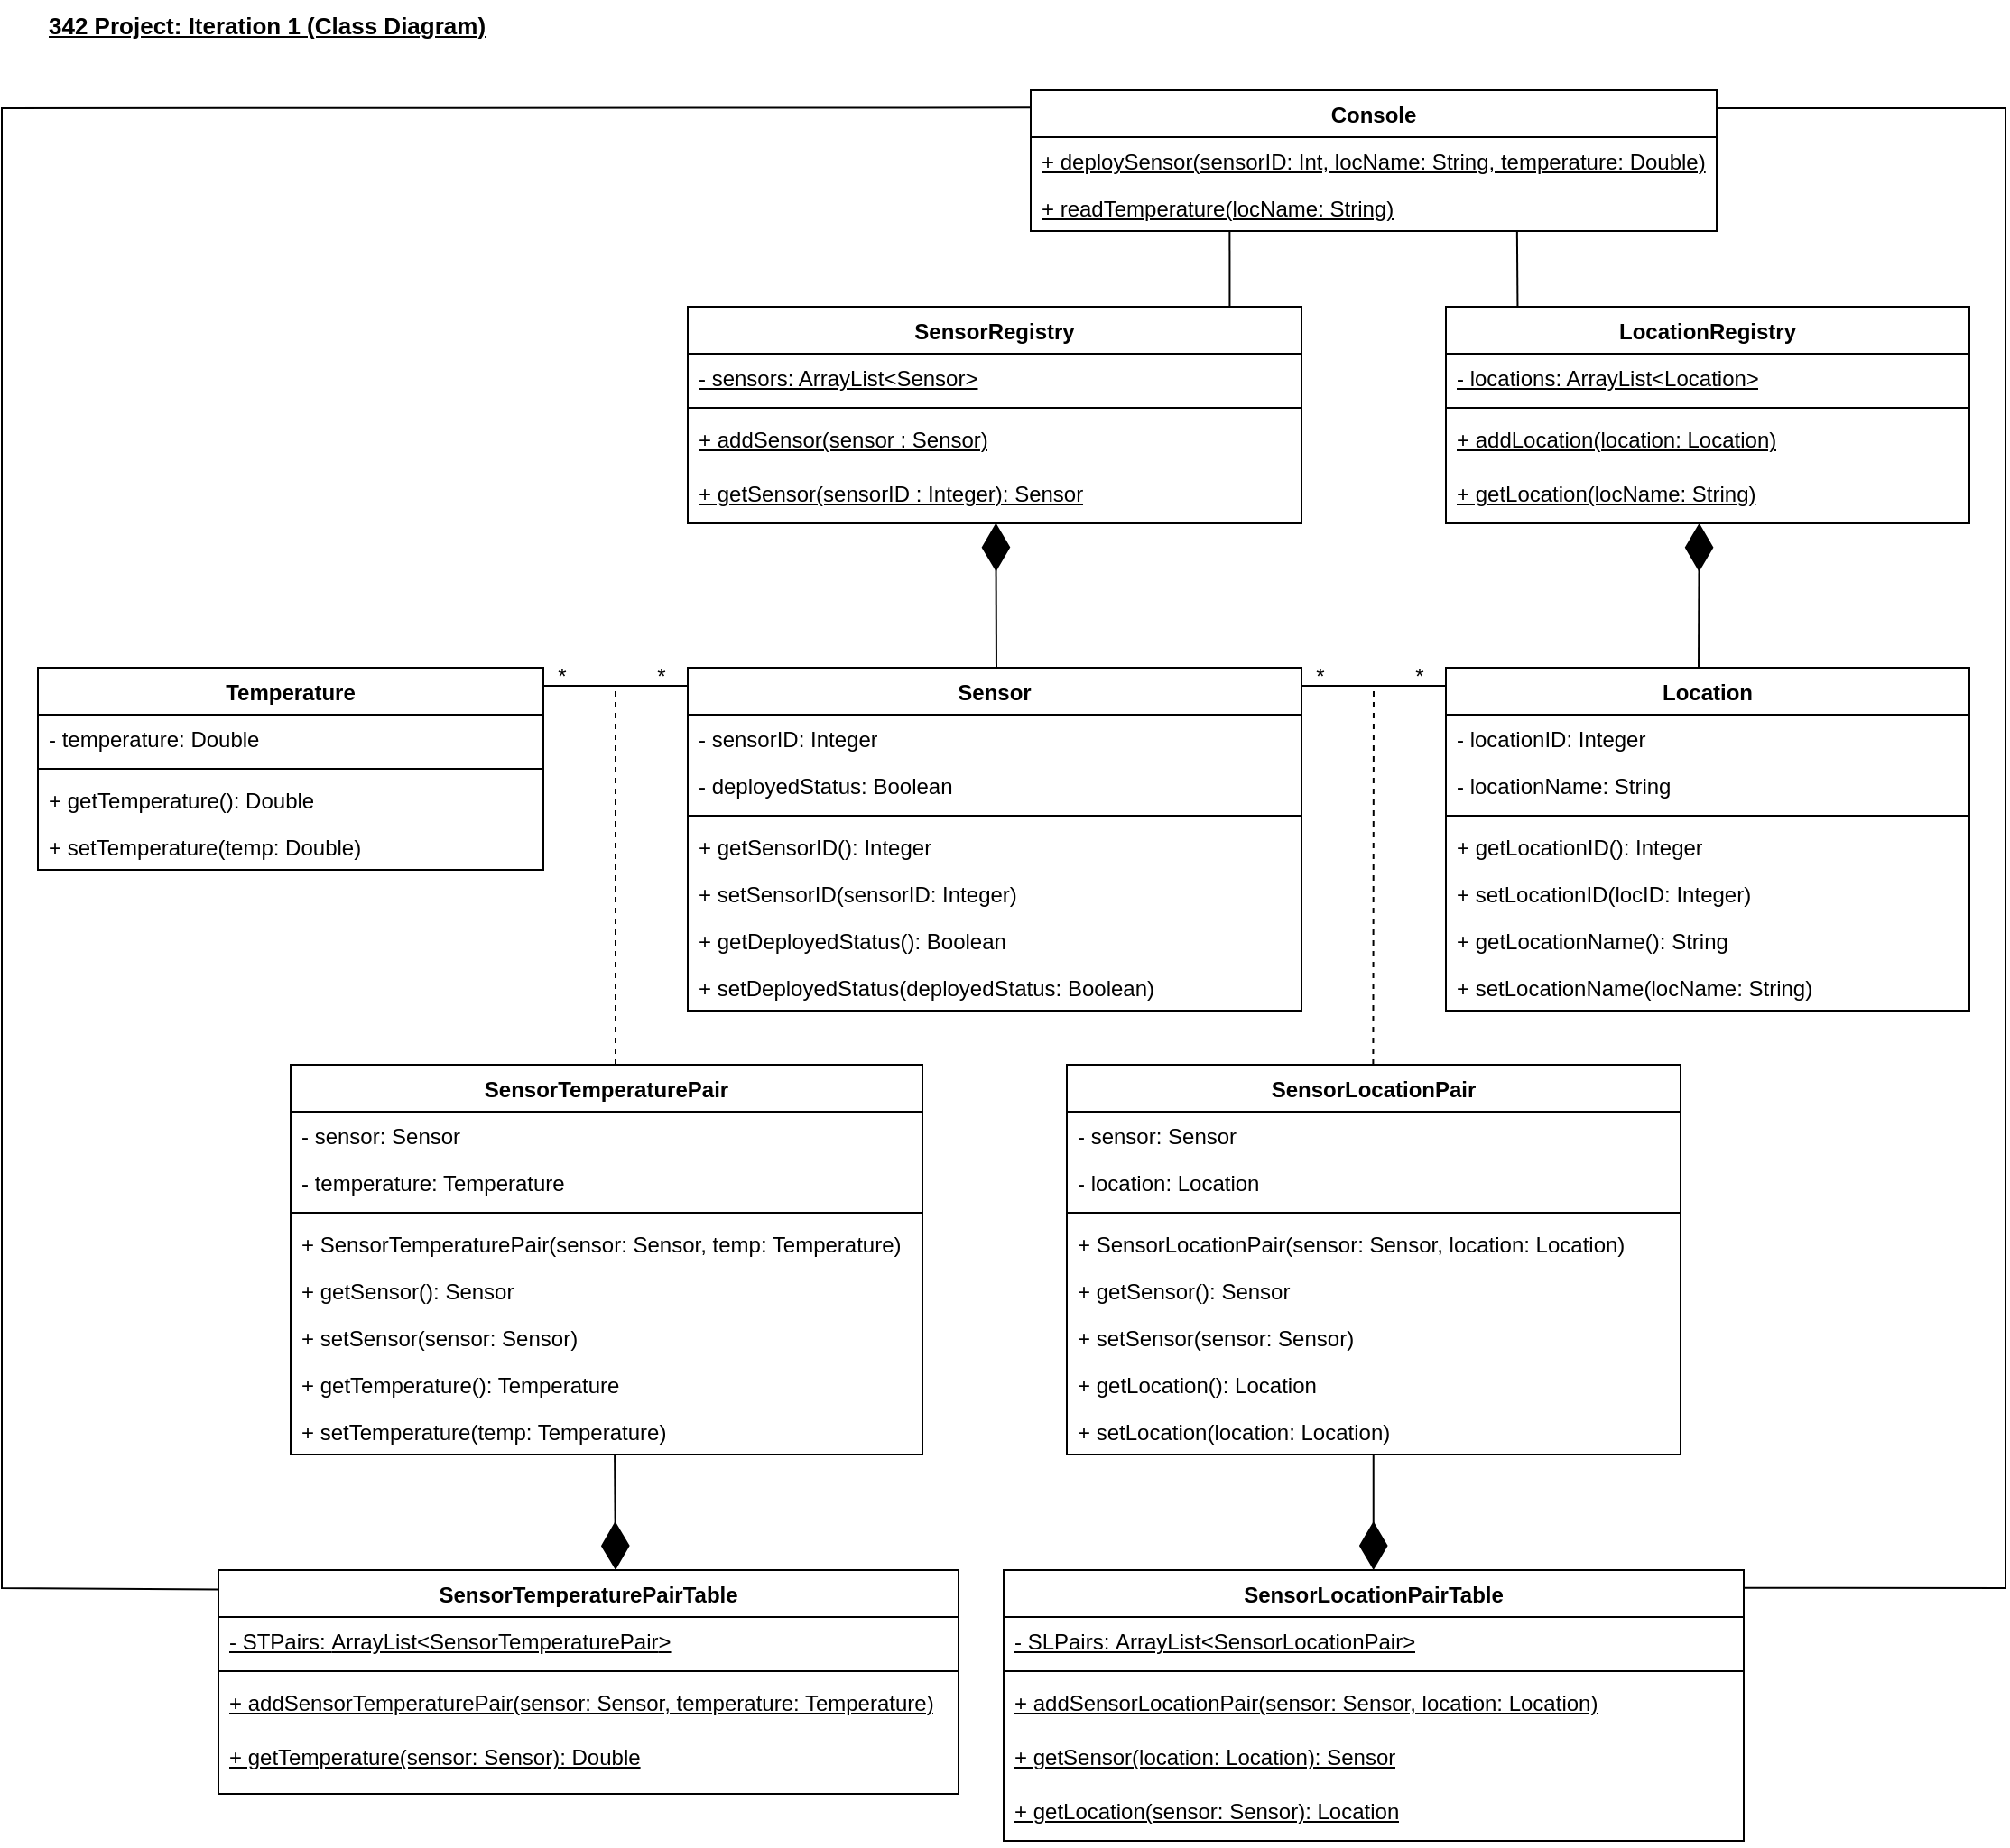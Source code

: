 <mxfile version="22.1.3" type="device">
  <diagram id="C5RBs43oDa-KdzZeNtuy" name="Page-1">
    <mxGraphModel dx="1162" dy="808" grid="1" gridSize="10" guides="1" tooltips="1" connect="1" arrows="1" fold="1" page="0" pageScale="1" pageWidth="827" pageHeight="1169" math="0" shadow="0">
      <root>
        <mxCell id="WIyWlLk6GJQsqaUBKTNV-0" />
        <mxCell id="WIyWlLk6GJQsqaUBKTNV-1" parent="WIyWlLk6GJQsqaUBKTNV-0" />
        <mxCell id="CHJd3dKU5vaAoPa1hFiL-68" value="&lt;u style=&quot;font-size: 13px;&quot;&gt;&lt;b style=&quot;font-size: 13px;&quot;&gt;342 Project: Iteration 1 (Class Diagram)&lt;/b&gt;&lt;/u&gt;" style="text;strokeColor=none;fillColor=none;align=left;verticalAlign=top;spacingLeft=4;spacingRight=4;overflow=hidden;rotatable=0;points=[[0,0.5],[1,0.5]];portConstraint=eastwest;whiteSpace=wrap;html=1;fontSize=13;" parent="WIyWlLk6GJQsqaUBKTNV-1" vertex="1">
          <mxGeometry x="-120" y="-130" width="380" height="26" as="geometry" />
        </mxCell>
        <mxCell id="vjZGegfeTUbtxYdlBe1A-7" value="SensorRegistry" style="swimlane;fontStyle=1;align=center;verticalAlign=top;childLayout=stackLayout;horizontal=1;startSize=26;horizontalStack=0;resizeParent=1;resizeParentMax=0;resizeLast=0;collapsible=1;marginBottom=0;whiteSpace=wrap;html=1;" parent="WIyWlLk6GJQsqaUBKTNV-1" vertex="1">
          <mxGeometry x="240" y="40" width="340" height="120" as="geometry" />
        </mxCell>
        <mxCell id="vjZGegfeTUbtxYdlBe1A-8" value="&lt;u&gt;- sensors: ArrayList&amp;lt;Sensor&amp;gt;&lt;/u&gt;" style="text;strokeColor=none;fillColor=none;align=left;verticalAlign=top;spacingLeft=4;spacingRight=4;overflow=hidden;rotatable=0;points=[[0,0.5],[1,0.5]];portConstraint=eastwest;whiteSpace=wrap;html=1;" parent="vjZGegfeTUbtxYdlBe1A-7" vertex="1">
          <mxGeometry y="26" width="340" height="26" as="geometry" />
        </mxCell>
        <mxCell id="vjZGegfeTUbtxYdlBe1A-9" value="" style="line;strokeWidth=1;fillColor=none;align=left;verticalAlign=middle;spacingTop=-1;spacingLeft=3;spacingRight=3;rotatable=0;labelPosition=right;points=[];portConstraint=eastwest;strokeColor=inherit;" parent="vjZGegfeTUbtxYdlBe1A-7" vertex="1">
          <mxGeometry y="52" width="340" height="8" as="geometry" />
        </mxCell>
        <mxCell id="6i4uKQek8oPUKmoOOdSC-41" value="&lt;span style=&quot;font-family: Helvetica; font-size: 12px; font-style: normal; font-variant-ligatures: normal; font-variant-caps: normal; font-weight: 400; letter-spacing: normal; orphans: 2; text-align: left; text-indent: 0px; text-transform: none; widows: 2; word-spacing: 0px; -webkit-text-stroke-width: 0px; background-color: rgb(255, 255, 255); text-decoration-thickness: initial; text-decoration-style: initial; text-decoration-color: initial; float: none; display: inline !important;&quot;&gt;&lt;u&gt;+ addSensor(sensor : Sensor)&lt;/u&gt;&lt;/span&gt;" style="text;strokeColor=none;fillColor=none;align=left;verticalAlign=top;spacingLeft=4;spacingRight=4;overflow=hidden;rotatable=0;points=[[0,0.5],[1,0.5]];portConstraint=eastwest;whiteSpace=wrap;html=1;" vertex="1" parent="vjZGegfeTUbtxYdlBe1A-7">
          <mxGeometry y="60" width="340" height="30" as="geometry" />
        </mxCell>
        <mxCell id="vjZGegfeTUbtxYdlBe1A-13" value="&lt;span style=&quot;font-family: Helvetica; font-size: 12px; font-style: normal; font-variant-ligatures: normal; font-variant-caps: normal; font-weight: 400; letter-spacing: normal; orphans: 2; text-align: left; text-indent: 0px; text-transform: none; widows: 2; word-spacing: 0px; -webkit-text-stroke-width: 0px; background-color: rgb(255, 255, 255); text-decoration-thickness: initial; text-decoration-style: initial; text-decoration-color: initial; float: none; display: inline !important;&quot;&gt;&lt;u&gt;+ getSensor(sensorID : Integer): Sensor&lt;/u&gt;&lt;/span&gt;" style="text;strokeColor=none;fillColor=none;align=left;verticalAlign=top;spacingLeft=4;spacingRight=4;overflow=hidden;rotatable=0;points=[[0,0.5],[1,0.5]];portConstraint=eastwest;whiteSpace=wrap;html=1;" parent="vjZGegfeTUbtxYdlBe1A-7" vertex="1">
          <mxGeometry y="90" width="340" height="30" as="geometry" />
        </mxCell>
        <mxCell id="vjZGegfeTUbtxYdlBe1A-17" value="Sensor" style="swimlane;fontStyle=1;align=center;verticalAlign=top;childLayout=stackLayout;horizontal=1;startSize=26;horizontalStack=0;resizeParent=1;resizeParentMax=0;resizeLast=0;collapsible=1;marginBottom=0;whiteSpace=wrap;html=1;" parent="WIyWlLk6GJQsqaUBKTNV-1" vertex="1">
          <mxGeometry x="240" y="240" width="340" height="190" as="geometry" />
        </mxCell>
        <mxCell id="vjZGegfeTUbtxYdlBe1A-18" value="- sensorID: Integer" style="text;strokeColor=none;fillColor=none;align=left;verticalAlign=top;spacingLeft=4;spacingRight=4;overflow=hidden;rotatable=0;points=[[0,0.5],[1,0.5]];portConstraint=eastwest;whiteSpace=wrap;html=1;" parent="vjZGegfeTUbtxYdlBe1A-17" vertex="1">
          <mxGeometry y="26" width="340" height="26" as="geometry" />
        </mxCell>
        <mxCell id="vjZGegfeTUbtxYdlBe1A-20" value="- deployedStatus: Boolean" style="text;strokeColor=none;fillColor=none;align=left;verticalAlign=top;spacingLeft=4;spacingRight=4;overflow=hidden;rotatable=0;points=[[0,0.5],[1,0.5]];portConstraint=eastwest;whiteSpace=wrap;html=1;" parent="vjZGegfeTUbtxYdlBe1A-17" vertex="1">
          <mxGeometry y="52" width="340" height="26" as="geometry" />
        </mxCell>
        <mxCell id="vjZGegfeTUbtxYdlBe1A-19" value="" style="line;strokeWidth=1;fillColor=none;align=left;verticalAlign=middle;spacingTop=-1;spacingLeft=3;spacingRight=3;rotatable=0;labelPosition=right;points=[];portConstraint=eastwest;strokeColor=inherit;" parent="vjZGegfeTUbtxYdlBe1A-17" vertex="1">
          <mxGeometry y="78" width="340" height="8" as="geometry" />
        </mxCell>
        <mxCell id="vjZGegfeTUbtxYdlBe1A-23" value="+ getSensorID(): Integer" style="text;strokeColor=none;fillColor=none;align=left;verticalAlign=top;spacingLeft=4;spacingRight=4;overflow=hidden;rotatable=0;points=[[0,0.5],[1,0.5]];portConstraint=eastwest;whiteSpace=wrap;html=1;" parent="vjZGegfeTUbtxYdlBe1A-17" vertex="1">
          <mxGeometry y="86" width="340" height="26" as="geometry" />
        </mxCell>
        <mxCell id="vjZGegfeTUbtxYdlBe1A-24" value="+ setSensorID(sensorID: Integer)" style="text;strokeColor=none;fillColor=none;align=left;verticalAlign=top;spacingLeft=4;spacingRight=4;overflow=hidden;rotatable=0;points=[[0,0.5],[1,0.5]];portConstraint=eastwest;whiteSpace=wrap;html=1;" parent="vjZGegfeTUbtxYdlBe1A-17" vertex="1">
          <mxGeometry y="112" width="340" height="26" as="geometry" />
        </mxCell>
        <mxCell id="vjZGegfeTUbtxYdlBe1A-25" value="+ getDeployedStatus(): Boolean" style="text;strokeColor=none;fillColor=none;align=left;verticalAlign=top;spacingLeft=4;spacingRight=4;overflow=hidden;rotatable=0;points=[[0,0.5],[1,0.5]];portConstraint=eastwest;whiteSpace=wrap;html=1;" parent="vjZGegfeTUbtxYdlBe1A-17" vertex="1">
          <mxGeometry y="138" width="340" height="26" as="geometry" />
        </mxCell>
        <mxCell id="vjZGegfeTUbtxYdlBe1A-28" value="+ setDeployedStatus(deployedStatus: Boolean)" style="text;strokeColor=none;fillColor=none;align=left;verticalAlign=top;spacingLeft=4;spacingRight=4;overflow=hidden;rotatable=0;points=[[0,0.5],[1,0.5]];portConstraint=eastwest;whiteSpace=wrap;html=1;" parent="vjZGegfeTUbtxYdlBe1A-17" vertex="1">
          <mxGeometry y="164" width="340" height="26" as="geometry" />
        </mxCell>
        <mxCell id="vjZGegfeTUbtxYdlBe1A-29" value="LocationRegistry" style="swimlane;fontStyle=1;align=center;verticalAlign=top;childLayout=stackLayout;horizontal=1;startSize=26;horizontalStack=0;resizeParent=1;resizeParentMax=0;resizeLast=0;collapsible=1;marginBottom=0;whiteSpace=wrap;html=1;" parent="WIyWlLk6GJQsqaUBKTNV-1" vertex="1">
          <mxGeometry x="660" y="40" width="290" height="120" as="geometry" />
        </mxCell>
        <mxCell id="vjZGegfeTUbtxYdlBe1A-30" value="&lt;u&gt;- locations: ArrayList&amp;lt;Location&amp;gt;&lt;/u&gt;" style="text;strokeColor=none;fillColor=none;align=left;verticalAlign=top;spacingLeft=4;spacingRight=4;overflow=hidden;rotatable=0;points=[[0,0.5],[1,0.5]];portConstraint=eastwest;whiteSpace=wrap;html=1;" parent="vjZGegfeTUbtxYdlBe1A-29" vertex="1">
          <mxGeometry y="26" width="290" height="26" as="geometry" />
        </mxCell>
        <mxCell id="vjZGegfeTUbtxYdlBe1A-31" value="" style="line;strokeWidth=1;fillColor=none;align=left;verticalAlign=middle;spacingTop=-1;spacingLeft=3;spacingRight=3;rotatable=0;labelPosition=right;points=[];portConstraint=eastwest;strokeColor=inherit;" parent="vjZGegfeTUbtxYdlBe1A-29" vertex="1">
          <mxGeometry y="52" width="290" height="8" as="geometry" />
        </mxCell>
        <mxCell id="6i4uKQek8oPUKmoOOdSC-42" value="&lt;u&gt;+ addLocation(location: Location)&lt;/u&gt;" style="text;strokeColor=none;fillColor=none;align=left;verticalAlign=top;spacingLeft=4;spacingRight=4;overflow=hidden;rotatable=0;points=[[0,0.5],[1,0.5]];portConstraint=eastwest;whiteSpace=wrap;html=1;" vertex="1" parent="vjZGegfeTUbtxYdlBe1A-29">
          <mxGeometry y="60" width="290" height="30" as="geometry" />
        </mxCell>
        <mxCell id="vjZGegfeTUbtxYdlBe1A-33" value="&lt;u&gt;+ getLocation(locName: String)&lt;/u&gt;" style="text;strokeColor=none;fillColor=none;align=left;verticalAlign=top;spacingLeft=4;spacingRight=4;overflow=hidden;rotatable=0;points=[[0,0.5],[1,0.5]];portConstraint=eastwest;whiteSpace=wrap;html=1;" parent="vjZGegfeTUbtxYdlBe1A-29" vertex="1">
          <mxGeometry y="90" width="290" height="30" as="geometry" />
        </mxCell>
        <mxCell id="vjZGegfeTUbtxYdlBe1A-35" value="Location" style="swimlane;fontStyle=1;align=center;verticalAlign=top;childLayout=stackLayout;horizontal=1;startSize=26;horizontalStack=0;resizeParent=1;resizeParentMax=0;resizeLast=0;collapsible=1;marginBottom=0;whiteSpace=wrap;html=1;" parent="WIyWlLk6GJQsqaUBKTNV-1" vertex="1">
          <mxGeometry x="660" y="240" width="290" height="190" as="geometry" />
        </mxCell>
        <mxCell id="vjZGegfeTUbtxYdlBe1A-36" value="- locationID: Integer" style="text;strokeColor=none;fillColor=none;align=left;verticalAlign=top;spacingLeft=4;spacingRight=4;overflow=hidden;rotatable=0;points=[[0,0.5],[1,0.5]];portConstraint=eastwest;whiteSpace=wrap;html=1;" parent="vjZGegfeTUbtxYdlBe1A-35" vertex="1">
          <mxGeometry y="26" width="290" height="26" as="geometry" />
        </mxCell>
        <mxCell id="6i4uKQek8oPUKmoOOdSC-5" value="- locationName: String" style="text;strokeColor=none;fillColor=none;align=left;verticalAlign=top;spacingLeft=4;spacingRight=4;overflow=hidden;rotatable=0;points=[[0,0.5],[1,0.5]];portConstraint=eastwest;whiteSpace=wrap;html=1;" vertex="1" parent="vjZGegfeTUbtxYdlBe1A-35">
          <mxGeometry y="52" width="290" height="26" as="geometry" />
        </mxCell>
        <mxCell id="vjZGegfeTUbtxYdlBe1A-37" value="" style="line;strokeWidth=1;fillColor=none;align=left;verticalAlign=middle;spacingTop=-1;spacingLeft=3;spacingRight=3;rotatable=0;labelPosition=right;points=[];portConstraint=eastwest;strokeColor=inherit;" parent="vjZGegfeTUbtxYdlBe1A-35" vertex="1">
          <mxGeometry y="78" width="290" height="8" as="geometry" />
        </mxCell>
        <mxCell id="vjZGegfeTUbtxYdlBe1A-38" value="+ getLocationID(): Integer" style="text;strokeColor=none;fillColor=none;align=left;verticalAlign=top;spacingLeft=4;spacingRight=4;overflow=hidden;rotatable=0;points=[[0,0.5],[1,0.5]];portConstraint=eastwest;whiteSpace=wrap;html=1;" parent="vjZGegfeTUbtxYdlBe1A-35" vertex="1">
          <mxGeometry y="86" width="290" height="26" as="geometry" />
        </mxCell>
        <mxCell id="vjZGegfeTUbtxYdlBe1A-39" value="+ setLocationID(locID: Integer)" style="text;strokeColor=none;fillColor=none;align=left;verticalAlign=top;spacingLeft=4;spacingRight=4;overflow=hidden;rotatable=0;points=[[0,0.5],[1,0.5]];portConstraint=eastwest;whiteSpace=wrap;html=1;" parent="vjZGegfeTUbtxYdlBe1A-35" vertex="1">
          <mxGeometry y="112" width="290" height="26" as="geometry" />
        </mxCell>
        <mxCell id="6i4uKQek8oPUKmoOOdSC-6" value="+ getLocationName(): String" style="text;strokeColor=none;fillColor=none;align=left;verticalAlign=top;spacingLeft=4;spacingRight=4;overflow=hidden;rotatable=0;points=[[0,0.5],[1,0.5]];portConstraint=eastwest;whiteSpace=wrap;html=1;" vertex="1" parent="vjZGegfeTUbtxYdlBe1A-35">
          <mxGeometry y="138" width="290" height="26" as="geometry" />
        </mxCell>
        <mxCell id="6i4uKQek8oPUKmoOOdSC-7" value="+ setLocationName(locName: String)" style="text;strokeColor=none;fillColor=none;align=left;verticalAlign=top;spacingLeft=4;spacingRight=4;overflow=hidden;rotatable=0;points=[[0,0.5],[1,0.5]];portConstraint=eastwest;whiteSpace=wrap;html=1;" vertex="1" parent="vjZGegfeTUbtxYdlBe1A-35">
          <mxGeometry y="164" width="290" height="26" as="geometry" />
        </mxCell>
        <mxCell id="vjZGegfeTUbtxYdlBe1A-40" value="SensorLocationPairTable" style="swimlane;fontStyle=1;align=center;verticalAlign=top;childLayout=stackLayout;horizontal=1;startSize=26;horizontalStack=0;resizeParent=1;resizeParentMax=0;resizeLast=0;collapsible=1;marginBottom=0;whiteSpace=wrap;html=1;" parent="WIyWlLk6GJQsqaUBKTNV-1" vertex="1">
          <mxGeometry x="415" y="740" width="410" height="150" as="geometry" />
        </mxCell>
        <mxCell id="vjZGegfeTUbtxYdlBe1A-41" value="&lt;u&gt;- SLPairs:&amp;nbsp;&lt;/u&gt;&lt;u style=&quot;border-color: var(--border-color);&quot;&gt;ArrayList&amp;lt;SensorLocationPair&amp;gt;&lt;/u&gt;" style="text;strokeColor=none;fillColor=none;align=left;verticalAlign=top;spacingLeft=4;spacingRight=4;overflow=hidden;rotatable=0;points=[[0,0.5],[1,0.5]];portConstraint=eastwest;whiteSpace=wrap;html=1;" parent="vjZGegfeTUbtxYdlBe1A-40" vertex="1">
          <mxGeometry y="26" width="410" height="26" as="geometry" />
        </mxCell>
        <mxCell id="vjZGegfeTUbtxYdlBe1A-42" value="" style="line;strokeWidth=1;fillColor=none;align=left;verticalAlign=middle;spacingTop=-1;spacingLeft=3;spacingRight=3;rotatable=0;labelPosition=right;points=[];portConstraint=eastwest;strokeColor=inherit;" parent="vjZGegfeTUbtxYdlBe1A-40" vertex="1">
          <mxGeometry y="52" width="410" height="8" as="geometry" />
        </mxCell>
        <mxCell id="vjZGegfeTUbtxYdlBe1A-43" value="+ addSensorLocationPair(sensor: Sensor, location: Location)" style="text;strokeColor=none;fillColor=none;align=left;verticalAlign=top;spacingLeft=4;spacingRight=4;overflow=hidden;rotatable=0;points=[[0,0.5],[1,0.5]];portConstraint=eastwest;whiteSpace=wrap;html=1;fontStyle=4" parent="vjZGegfeTUbtxYdlBe1A-40" vertex="1">
          <mxGeometry y="60" width="410" height="30" as="geometry" />
        </mxCell>
        <mxCell id="vjZGegfeTUbtxYdlBe1A-47" value="+ getSensor(location: Location): Sensor" style="text;strokeColor=none;fillColor=none;align=left;verticalAlign=top;spacingLeft=4;spacingRight=4;overflow=hidden;rotatable=0;points=[[0,0.5],[1,0.5]];portConstraint=eastwest;whiteSpace=wrap;html=1;fontStyle=4" parent="vjZGegfeTUbtxYdlBe1A-40" vertex="1">
          <mxGeometry y="90" width="410" height="30" as="geometry" />
        </mxCell>
        <mxCell id="vjZGegfeTUbtxYdlBe1A-46" value="+ getLocation(sensor: Sensor): Location" style="text;strokeColor=none;fillColor=none;align=left;verticalAlign=top;spacingLeft=4;spacingRight=4;overflow=hidden;rotatable=0;points=[[0,0.5],[1,0.5]];portConstraint=eastwest;whiteSpace=wrap;html=1;fontStyle=4" parent="vjZGegfeTUbtxYdlBe1A-40" vertex="1">
          <mxGeometry y="120" width="410" height="30" as="geometry" />
        </mxCell>
        <mxCell id="vjZGegfeTUbtxYdlBe1A-48" value="SensorTemperaturePairTable" style="swimlane;fontStyle=1;align=center;verticalAlign=top;childLayout=stackLayout;horizontal=1;startSize=26;horizontalStack=0;resizeParent=1;resizeParentMax=0;resizeLast=0;collapsible=1;marginBottom=0;whiteSpace=wrap;html=1;" parent="WIyWlLk6GJQsqaUBKTNV-1" vertex="1">
          <mxGeometry x="-20" y="740" width="410" height="124" as="geometry" />
        </mxCell>
        <mxCell id="vjZGegfeTUbtxYdlBe1A-49" value="&lt;u&gt;- STPairs:&amp;nbsp;&lt;/u&gt;&lt;u style=&quot;border-color: var(--border-color);&quot;&gt;ArrayList&amp;lt;SensorTemperaturePair&lt;/u&gt;&lt;u&gt;&amp;gt;&lt;/u&gt;" style="text;strokeColor=none;fillColor=none;align=left;verticalAlign=top;spacingLeft=4;spacingRight=4;overflow=hidden;rotatable=0;points=[[0,0.5],[1,0.5]];portConstraint=eastwest;whiteSpace=wrap;html=1;" parent="vjZGegfeTUbtxYdlBe1A-48" vertex="1">
          <mxGeometry y="26" width="410" height="26" as="geometry" />
        </mxCell>
        <mxCell id="vjZGegfeTUbtxYdlBe1A-50" value="" style="line;strokeWidth=1;fillColor=none;align=left;verticalAlign=middle;spacingTop=-1;spacingLeft=3;spacingRight=3;rotatable=0;labelPosition=right;points=[];portConstraint=eastwest;strokeColor=inherit;" parent="vjZGegfeTUbtxYdlBe1A-48" vertex="1">
          <mxGeometry y="52" width="410" height="8" as="geometry" />
        </mxCell>
        <mxCell id="vjZGegfeTUbtxYdlBe1A-51" value="&lt;u&gt;+ addSensorTemperaturePair(sensor: Sensor, temperature: Temperature)&lt;/u&gt;" style="text;strokeColor=none;fillColor=none;align=left;verticalAlign=top;spacingLeft=4;spacingRight=4;overflow=hidden;rotatable=0;points=[[0,0.5],[1,0.5]];portConstraint=eastwest;whiteSpace=wrap;html=1;" parent="vjZGegfeTUbtxYdlBe1A-48" vertex="1">
          <mxGeometry y="60" width="410" height="30" as="geometry" />
        </mxCell>
        <mxCell id="vjZGegfeTUbtxYdlBe1A-55" value="+ getTemperature(sensor: Sensor): Double" style="text;strokeColor=none;fillColor=none;align=left;verticalAlign=top;spacingLeft=4;spacingRight=4;overflow=hidden;rotatable=0;points=[[0,0.5],[1,0.5]];portConstraint=eastwest;whiteSpace=wrap;html=1;fontStyle=4" parent="vjZGegfeTUbtxYdlBe1A-48" vertex="1">
          <mxGeometry y="90" width="410" height="34" as="geometry" />
        </mxCell>
        <mxCell id="vjZGegfeTUbtxYdlBe1A-56" value="Temperature" style="swimlane;fontStyle=1;align=center;verticalAlign=top;childLayout=stackLayout;horizontal=1;startSize=26;horizontalStack=0;resizeParent=1;resizeParentMax=0;resizeLast=0;collapsible=1;marginBottom=0;whiteSpace=wrap;html=1;" parent="WIyWlLk6GJQsqaUBKTNV-1" vertex="1">
          <mxGeometry x="-120" y="240" width="280" height="112" as="geometry" />
        </mxCell>
        <mxCell id="vjZGegfeTUbtxYdlBe1A-57" value="- temperature: Double" style="text;strokeColor=none;fillColor=none;align=left;verticalAlign=top;spacingLeft=4;spacingRight=4;overflow=hidden;rotatable=0;points=[[0,0.5],[1,0.5]];portConstraint=eastwest;whiteSpace=wrap;html=1;" parent="vjZGegfeTUbtxYdlBe1A-56" vertex="1">
          <mxGeometry y="26" width="280" height="26" as="geometry" />
        </mxCell>
        <mxCell id="vjZGegfeTUbtxYdlBe1A-58" value="" style="line;strokeWidth=1;fillColor=none;align=left;verticalAlign=middle;spacingTop=-1;spacingLeft=3;spacingRight=3;rotatable=0;labelPosition=right;points=[];portConstraint=eastwest;strokeColor=inherit;" parent="vjZGegfeTUbtxYdlBe1A-56" vertex="1">
          <mxGeometry y="52" width="280" height="8" as="geometry" />
        </mxCell>
        <mxCell id="vjZGegfeTUbtxYdlBe1A-61" value="+ getTemperature(): Double" style="text;strokeColor=none;fillColor=none;align=left;verticalAlign=top;spacingLeft=4;spacingRight=4;overflow=hidden;rotatable=0;points=[[0,0.5],[1,0.5]];portConstraint=eastwest;whiteSpace=wrap;html=1;" parent="vjZGegfeTUbtxYdlBe1A-56" vertex="1">
          <mxGeometry y="60" width="280" height="26" as="geometry" />
        </mxCell>
        <mxCell id="vjZGegfeTUbtxYdlBe1A-62" value="+ setTemperature(temp: Double)" style="text;strokeColor=none;fillColor=none;align=left;verticalAlign=top;spacingLeft=4;spacingRight=4;overflow=hidden;rotatable=0;points=[[0,0.5],[1,0.5]];portConstraint=eastwest;whiteSpace=wrap;html=1;" parent="vjZGegfeTUbtxYdlBe1A-56" vertex="1">
          <mxGeometry y="86" width="280" height="26" as="geometry" />
        </mxCell>
        <mxCell id="vjZGegfeTUbtxYdlBe1A-63" value="" style="endArrow=none;html=1;edgeStyle=orthogonalEdgeStyle;rounded=0;" parent="WIyWlLk6GJQsqaUBKTNV-1" edge="1">
          <mxGeometry relative="1" as="geometry">
            <mxPoint x="160" y="250" as="sourcePoint" />
            <mxPoint x="240" y="250" as="targetPoint" />
          </mxGeometry>
        </mxCell>
        <mxCell id="vjZGegfeTUbtxYdlBe1A-67" value="" style="endArrow=none;html=1;edgeStyle=orthogonalEdgeStyle;rounded=0;" parent="WIyWlLk6GJQsqaUBKTNV-1" edge="1">
          <mxGeometry relative="1" as="geometry">
            <mxPoint x="580" y="250" as="sourcePoint" />
            <mxPoint x="660" y="250" as="targetPoint" />
          </mxGeometry>
        </mxCell>
        <mxCell id="vjZGegfeTUbtxYdlBe1A-68" value="" style="endArrow=none;dashed=1;html=1;rounded=0;" parent="WIyWlLk6GJQsqaUBKTNV-1" edge="1">
          <mxGeometry width="50" height="50" relative="1" as="geometry">
            <mxPoint x="200" y="460" as="sourcePoint" />
            <mxPoint x="200" y="250" as="targetPoint" />
          </mxGeometry>
        </mxCell>
        <mxCell id="vjZGegfeTUbtxYdlBe1A-69" value="" style="endArrow=none;dashed=1;html=1;rounded=0;" parent="WIyWlLk6GJQsqaUBKTNV-1" edge="1">
          <mxGeometry width="50" height="50" relative="1" as="geometry">
            <mxPoint x="619.7" y="460" as="sourcePoint" />
            <mxPoint x="620" y="250" as="targetPoint" />
          </mxGeometry>
        </mxCell>
        <mxCell id="vjZGegfeTUbtxYdlBe1A-70" value="*" style="text;html=1;align=center;verticalAlign=middle;resizable=0;points=[];autosize=1;strokeColor=none;fillColor=none;" parent="WIyWlLk6GJQsqaUBKTNV-1" vertex="1">
          <mxGeometry x="155" y="230" width="30" height="30" as="geometry" />
        </mxCell>
        <mxCell id="vjZGegfeTUbtxYdlBe1A-71" value="*" style="text;html=1;align=center;verticalAlign=middle;resizable=0;points=[];autosize=1;strokeColor=none;fillColor=none;" parent="WIyWlLk6GJQsqaUBKTNV-1" vertex="1">
          <mxGeometry x="210" y="230" width="30" height="30" as="geometry" />
        </mxCell>
        <mxCell id="vjZGegfeTUbtxYdlBe1A-72" value="*" style="text;html=1;align=center;verticalAlign=middle;resizable=0;points=[];autosize=1;strokeColor=none;fillColor=none;" parent="WIyWlLk6GJQsqaUBKTNV-1" vertex="1">
          <mxGeometry x="575" y="230" width="30" height="30" as="geometry" />
        </mxCell>
        <mxCell id="vjZGegfeTUbtxYdlBe1A-73" value="*" style="text;html=1;align=center;verticalAlign=middle;resizable=0;points=[];autosize=1;strokeColor=none;fillColor=none;" parent="WIyWlLk6GJQsqaUBKTNV-1" vertex="1">
          <mxGeometry x="630" y="230" width="30" height="30" as="geometry" />
        </mxCell>
        <mxCell id="6i4uKQek8oPUKmoOOdSC-1" value="" style="endArrow=none;html=1;rounded=0;exitX=0.883;exitY=0.002;exitDx=0;exitDy=0;exitPerimeter=0;entryX=0.29;entryY=1;entryDx=0;entryDy=0;entryPerimeter=0;" edge="1" parent="WIyWlLk6GJQsqaUBKTNV-1" source="vjZGegfeTUbtxYdlBe1A-7" target="6i4uKQek8oPUKmoOOdSC-47">
          <mxGeometry width="50" height="50" relative="1" as="geometry">
            <mxPoint x="560" y="40" as="sourcePoint" />
            <mxPoint x="540" as="targetPoint" />
          </mxGeometry>
        </mxCell>
        <mxCell id="6i4uKQek8oPUKmoOOdSC-2" value="" style="endArrow=none;html=1;rounded=0;entryX=0.709;entryY=0.981;entryDx=0;entryDy=0;entryPerimeter=0;exitX=0.137;exitY=0;exitDx=0;exitDy=0;exitPerimeter=0;" edge="1" parent="WIyWlLk6GJQsqaUBKTNV-1" source="vjZGegfeTUbtxYdlBe1A-29" target="6i4uKQek8oPUKmoOOdSC-47">
          <mxGeometry width="50" height="50" relative="1" as="geometry">
            <mxPoint x="680" y="40" as="sourcePoint" />
            <mxPoint x="680" as="targetPoint" />
          </mxGeometry>
        </mxCell>
        <mxCell id="6i4uKQek8oPUKmoOOdSC-3" value="" style="endArrow=diamondThin;endFill=1;endSize=24;html=1;rounded=0;entryX=0.502;entryY=0.994;entryDx=0;entryDy=0;entryPerimeter=0;" edge="1" parent="WIyWlLk6GJQsqaUBKTNV-1" target="vjZGegfeTUbtxYdlBe1A-13">
          <mxGeometry width="160" relative="1" as="geometry">
            <mxPoint x="411" y="240" as="sourcePoint" />
            <mxPoint x="375" y="220" as="targetPoint" />
          </mxGeometry>
        </mxCell>
        <mxCell id="6i4uKQek8oPUKmoOOdSC-4" value="" style="endArrow=diamondThin;endFill=1;endSize=24;html=1;rounded=0;entryX=0.484;entryY=0.996;entryDx=0;entryDy=0;entryPerimeter=0;" edge="1" parent="WIyWlLk6GJQsqaUBKTNV-1" target="vjZGegfeTUbtxYdlBe1A-33">
          <mxGeometry width="160" relative="1" as="geometry">
            <mxPoint x="800" y="240" as="sourcePoint" />
            <mxPoint x="801" y="180" as="targetPoint" />
          </mxGeometry>
        </mxCell>
        <mxCell id="6i4uKQek8oPUKmoOOdSC-16" value="SensorLocationPair" style="swimlane;fontStyle=1;align=center;verticalAlign=top;childLayout=stackLayout;horizontal=1;startSize=26;horizontalStack=0;resizeParent=1;resizeParentMax=0;resizeLast=0;collapsible=1;marginBottom=0;whiteSpace=wrap;html=1;" vertex="1" parent="WIyWlLk6GJQsqaUBKTNV-1">
          <mxGeometry x="450" y="460" width="340" height="216" as="geometry" />
        </mxCell>
        <mxCell id="6i4uKQek8oPUKmoOOdSC-17" value="- sensor: Sensor" style="text;strokeColor=none;fillColor=none;align=left;verticalAlign=top;spacingLeft=4;spacingRight=4;overflow=hidden;rotatable=0;points=[[0,0.5],[1,0.5]];portConstraint=eastwest;whiteSpace=wrap;html=1;" vertex="1" parent="6i4uKQek8oPUKmoOOdSC-16">
          <mxGeometry y="26" width="340" height="26" as="geometry" />
        </mxCell>
        <mxCell id="6i4uKQek8oPUKmoOOdSC-18" value="- location: Location" style="text;strokeColor=none;fillColor=none;align=left;verticalAlign=top;spacingLeft=4;spacingRight=4;overflow=hidden;rotatable=0;points=[[0,0.5],[1,0.5]];portConstraint=eastwest;whiteSpace=wrap;html=1;" vertex="1" parent="6i4uKQek8oPUKmoOOdSC-16">
          <mxGeometry y="52" width="340" height="26" as="geometry" />
        </mxCell>
        <mxCell id="6i4uKQek8oPUKmoOOdSC-19" value="" style="line;strokeWidth=1;fillColor=none;align=left;verticalAlign=middle;spacingTop=-1;spacingLeft=3;spacingRight=3;rotatable=0;labelPosition=right;points=[];portConstraint=eastwest;strokeColor=inherit;" vertex="1" parent="6i4uKQek8oPUKmoOOdSC-16">
          <mxGeometry y="78" width="340" height="8" as="geometry" />
        </mxCell>
        <mxCell id="6i4uKQek8oPUKmoOOdSC-23" value="+ SensorLocationPair(sensor: Sensor, location: Location)" style="text;strokeColor=none;fillColor=none;align=left;verticalAlign=top;spacingLeft=4;spacingRight=4;overflow=hidden;rotatable=0;points=[[0,0.5],[1,0.5]];portConstraint=eastwest;whiteSpace=wrap;html=1;" vertex="1" parent="6i4uKQek8oPUKmoOOdSC-16">
          <mxGeometry y="86" width="340" height="26" as="geometry" />
        </mxCell>
        <mxCell id="6i4uKQek8oPUKmoOOdSC-20" value="+ getSensor(): Sensor" style="text;strokeColor=none;fillColor=none;align=left;verticalAlign=top;spacingLeft=4;spacingRight=4;overflow=hidden;rotatable=0;points=[[0,0.5],[1,0.5]];portConstraint=eastwest;whiteSpace=wrap;html=1;" vertex="1" parent="6i4uKQek8oPUKmoOOdSC-16">
          <mxGeometry y="112" width="340" height="26" as="geometry" />
        </mxCell>
        <mxCell id="6i4uKQek8oPUKmoOOdSC-21" value="+ setSensor(sensor: Sensor)" style="text;strokeColor=none;fillColor=none;align=left;verticalAlign=top;spacingLeft=4;spacingRight=4;overflow=hidden;rotatable=0;points=[[0,0.5],[1,0.5]];portConstraint=eastwest;whiteSpace=wrap;html=1;" vertex="1" parent="6i4uKQek8oPUKmoOOdSC-16">
          <mxGeometry y="138" width="340" height="26" as="geometry" />
        </mxCell>
        <mxCell id="6i4uKQek8oPUKmoOOdSC-22" value="+ getLocation(): Location" style="text;strokeColor=none;fillColor=none;align=left;verticalAlign=top;spacingLeft=4;spacingRight=4;overflow=hidden;rotatable=0;points=[[0,0.5],[1,0.5]];portConstraint=eastwest;whiteSpace=wrap;html=1;" vertex="1" parent="6i4uKQek8oPUKmoOOdSC-16">
          <mxGeometry y="164" width="340" height="26" as="geometry" />
        </mxCell>
        <mxCell id="6i4uKQek8oPUKmoOOdSC-24" value="+ setLocation(location: Location)" style="text;strokeColor=none;fillColor=none;align=left;verticalAlign=top;spacingLeft=4;spacingRight=4;overflow=hidden;rotatable=0;points=[[0,0.5],[1,0.5]];portConstraint=eastwest;whiteSpace=wrap;html=1;" vertex="1" parent="6i4uKQek8oPUKmoOOdSC-16">
          <mxGeometry y="190" width="340" height="26" as="geometry" />
        </mxCell>
        <mxCell id="6i4uKQek8oPUKmoOOdSC-25" value="SensorTemperaturePair" style="swimlane;fontStyle=1;align=center;verticalAlign=top;childLayout=stackLayout;horizontal=1;startSize=26;horizontalStack=0;resizeParent=1;resizeParentMax=0;resizeLast=0;collapsible=1;marginBottom=0;whiteSpace=wrap;html=1;" vertex="1" parent="WIyWlLk6GJQsqaUBKTNV-1">
          <mxGeometry x="20" y="460" width="350" height="216" as="geometry" />
        </mxCell>
        <mxCell id="6i4uKQek8oPUKmoOOdSC-26" value="- sensor: Sensor" style="text;strokeColor=none;fillColor=none;align=left;verticalAlign=top;spacingLeft=4;spacingRight=4;overflow=hidden;rotatable=0;points=[[0,0.5],[1,0.5]];portConstraint=eastwest;whiteSpace=wrap;html=1;" vertex="1" parent="6i4uKQek8oPUKmoOOdSC-25">
          <mxGeometry y="26" width="350" height="26" as="geometry" />
        </mxCell>
        <mxCell id="6i4uKQek8oPUKmoOOdSC-27" value="- temperature: Temperature" style="text;strokeColor=none;fillColor=none;align=left;verticalAlign=top;spacingLeft=4;spacingRight=4;overflow=hidden;rotatable=0;points=[[0,0.5],[1,0.5]];portConstraint=eastwest;whiteSpace=wrap;html=1;" vertex="1" parent="6i4uKQek8oPUKmoOOdSC-25">
          <mxGeometry y="52" width="350" height="26" as="geometry" />
        </mxCell>
        <mxCell id="6i4uKQek8oPUKmoOOdSC-28" value="" style="line;strokeWidth=1;fillColor=none;align=left;verticalAlign=middle;spacingTop=-1;spacingLeft=3;spacingRight=3;rotatable=0;labelPosition=right;points=[];portConstraint=eastwest;strokeColor=inherit;" vertex="1" parent="6i4uKQek8oPUKmoOOdSC-25">
          <mxGeometry y="78" width="350" height="8" as="geometry" />
        </mxCell>
        <mxCell id="6i4uKQek8oPUKmoOOdSC-29" value="+ SensorTemperaturePair(sensor: Sensor, temp: Temperature)" style="text;strokeColor=none;fillColor=none;align=left;verticalAlign=top;spacingLeft=4;spacingRight=4;overflow=hidden;rotatable=0;points=[[0,0.5],[1,0.5]];portConstraint=eastwest;whiteSpace=wrap;html=1;" vertex="1" parent="6i4uKQek8oPUKmoOOdSC-25">
          <mxGeometry y="86" width="350" height="26" as="geometry" />
        </mxCell>
        <mxCell id="6i4uKQek8oPUKmoOOdSC-30" value="+ getSensor(): Sensor" style="text;strokeColor=none;fillColor=none;align=left;verticalAlign=top;spacingLeft=4;spacingRight=4;overflow=hidden;rotatable=0;points=[[0,0.5],[1,0.5]];portConstraint=eastwest;whiteSpace=wrap;html=1;" vertex="1" parent="6i4uKQek8oPUKmoOOdSC-25">
          <mxGeometry y="112" width="350" height="26" as="geometry" />
        </mxCell>
        <mxCell id="6i4uKQek8oPUKmoOOdSC-31" value="+ setSensor(sensor: Sensor)" style="text;strokeColor=none;fillColor=none;align=left;verticalAlign=top;spacingLeft=4;spacingRight=4;overflow=hidden;rotatable=0;points=[[0,0.5],[1,0.5]];portConstraint=eastwest;whiteSpace=wrap;html=1;" vertex="1" parent="6i4uKQek8oPUKmoOOdSC-25">
          <mxGeometry y="138" width="350" height="26" as="geometry" />
        </mxCell>
        <mxCell id="6i4uKQek8oPUKmoOOdSC-32" value="+ getTemperature(): Temperature" style="text;strokeColor=none;fillColor=none;align=left;verticalAlign=top;spacingLeft=4;spacingRight=4;overflow=hidden;rotatable=0;points=[[0,0.5],[1,0.5]];portConstraint=eastwest;whiteSpace=wrap;html=1;" vertex="1" parent="6i4uKQek8oPUKmoOOdSC-25">
          <mxGeometry y="164" width="350" height="26" as="geometry" />
        </mxCell>
        <mxCell id="6i4uKQek8oPUKmoOOdSC-33" value="+ setTemperature(temp: Temperature)" style="text;strokeColor=none;fillColor=none;align=left;verticalAlign=top;spacingLeft=4;spacingRight=4;overflow=hidden;rotatable=0;points=[[0,0.5],[1,0.5]];portConstraint=eastwest;whiteSpace=wrap;html=1;" vertex="1" parent="6i4uKQek8oPUKmoOOdSC-25">
          <mxGeometry y="190" width="350" height="26" as="geometry" />
        </mxCell>
        <mxCell id="6i4uKQek8oPUKmoOOdSC-37" value="" style="endArrow=none;html=1;rounded=0;exitX=0;exitY=0.087;exitDx=0;exitDy=0;exitPerimeter=0;entryX=-0.001;entryY=0.124;entryDx=0;entryDy=0;entryPerimeter=0;" edge="1" parent="WIyWlLk6GJQsqaUBKTNV-1" source="vjZGegfeTUbtxYdlBe1A-48" target="6i4uKQek8oPUKmoOOdSC-43">
          <mxGeometry width="50" height="50" relative="1" as="geometry">
            <mxPoint x="-30" y="750" as="sourcePoint" />
            <mxPoint x="460" y="-20" as="targetPoint" />
            <Array as="points">
              <mxPoint x="-140" y="750" />
              <mxPoint x="-140" y="-70" />
            </Array>
          </mxGeometry>
        </mxCell>
        <mxCell id="6i4uKQek8oPUKmoOOdSC-38" value="" style="endArrow=none;html=1;rounded=0;exitX=1;exitY=0.066;exitDx=0;exitDy=0;exitPerimeter=0;entryX=1;entryY=0.128;entryDx=0;entryDy=0;entryPerimeter=0;" edge="1" parent="WIyWlLk6GJQsqaUBKTNV-1" source="vjZGegfeTUbtxYdlBe1A-40" target="6i4uKQek8oPUKmoOOdSC-43">
          <mxGeometry width="50" height="50" relative="1" as="geometry">
            <mxPoint x="830" y="750" as="sourcePoint" />
            <mxPoint x="780" y="-20" as="targetPoint" />
            <Array as="points">
              <mxPoint x="970" y="750" />
              <mxPoint x="970" y="-70" />
            </Array>
          </mxGeometry>
        </mxCell>
        <mxCell id="6i4uKQek8oPUKmoOOdSC-39" value="" style="endArrow=diamondThin;endFill=1;endSize=24;html=1;rounded=0;entryX=0.5;entryY=0;entryDx=0;entryDy=0;exitX=0.513;exitY=1;exitDx=0;exitDy=0;exitPerimeter=0;" edge="1" parent="WIyWlLk6GJQsqaUBKTNV-1" source="6i4uKQek8oPUKmoOOdSC-33">
          <mxGeometry width="160" relative="1" as="geometry">
            <mxPoint x="200" y="680" as="sourcePoint" />
            <mxPoint x="200" y="740" as="targetPoint" />
          </mxGeometry>
        </mxCell>
        <mxCell id="6i4uKQek8oPUKmoOOdSC-40" value="" style="endArrow=diamondThin;endFill=1;endSize=24;html=1;rounded=0;entryX=0.5;entryY=0;entryDx=0;entryDy=0;exitX=0.513;exitY=1;exitDx=0;exitDy=0;exitPerimeter=0;" edge="1" parent="WIyWlLk6GJQsqaUBKTNV-1">
          <mxGeometry width="160" relative="1" as="geometry">
            <mxPoint x="619.87" y="676" as="sourcePoint" />
            <mxPoint x="619.87" y="740" as="targetPoint" />
          </mxGeometry>
        </mxCell>
        <mxCell id="6i4uKQek8oPUKmoOOdSC-43" value="Console" style="swimlane;fontStyle=1;align=center;verticalAlign=top;childLayout=stackLayout;horizontal=1;startSize=26;horizontalStack=0;resizeParent=1;resizeParentMax=0;resizeLast=0;collapsible=1;marginBottom=0;whiteSpace=wrap;html=1;" vertex="1" parent="WIyWlLk6GJQsqaUBKTNV-1">
          <mxGeometry x="430" y="-80" width="380" height="78" as="geometry" />
        </mxCell>
        <mxCell id="6i4uKQek8oPUKmoOOdSC-46" value="&lt;u&gt;+ deploySensor(sensorID: Int, locName: String, temperature: Double)&lt;/u&gt;" style="text;strokeColor=none;fillColor=none;align=left;verticalAlign=top;spacingLeft=4;spacingRight=4;overflow=hidden;rotatable=0;points=[[0,0.5],[1,0.5]];portConstraint=eastwest;whiteSpace=wrap;html=1;" vertex="1" parent="6i4uKQek8oPUKmoOOdSC-43">
          <mxGeometry y="26" width="380" height="26" as="geometry" />
        </mxCell>
        <mxCell id="6i4uKQek8oPUKmoOOdSC-47" value="&lt;u&gt;+ readTemperature(locName: String)&lt;/u&gt;" style="text;strokeColor=none;fillColor=none;align=left;verticalAlign=top;spacingLeft=4;spacingRight=4;overflow=hidden;rotatable=0;points=[[0,0.5],[1,0.5]];portConstraint=eastwest;whiteSpace=wrap;html=1;" vertex="1" parent="6i4uKQek8oPUKmoOOdSC-43">
          <mxGeometry y="52" width="380" height="26" as="geometry" />
        </mxCell>
      </root>
    </mxGraphModel>
  </diagram>
</mxfile>
